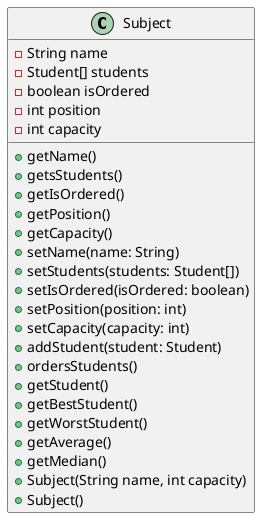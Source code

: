 @startuml
class Subject
{
  - String name
  - Student[] students
  - boolean isOrdered
  - int position
  - int capacity
  + getName()
  + getsStudents()
  + getIsOrdered()
  + getPosition()
  + getCapacity()
  + setName(name: String)
  + setStudents(students: Student[])
  + setIsOrdered(isOrdered: boolean)
  + setPosition(position: int)
  + setCapacity(capacity: int)
  + addStudent(student: Student)
  + ordersStudents()
  + getStudent()
  + getBestStudent()
  + getWorstStudent()
  + getAverage()
  + getMedian()
  + Subject(String name, int capacity)
  + Subject()
}
@enduml